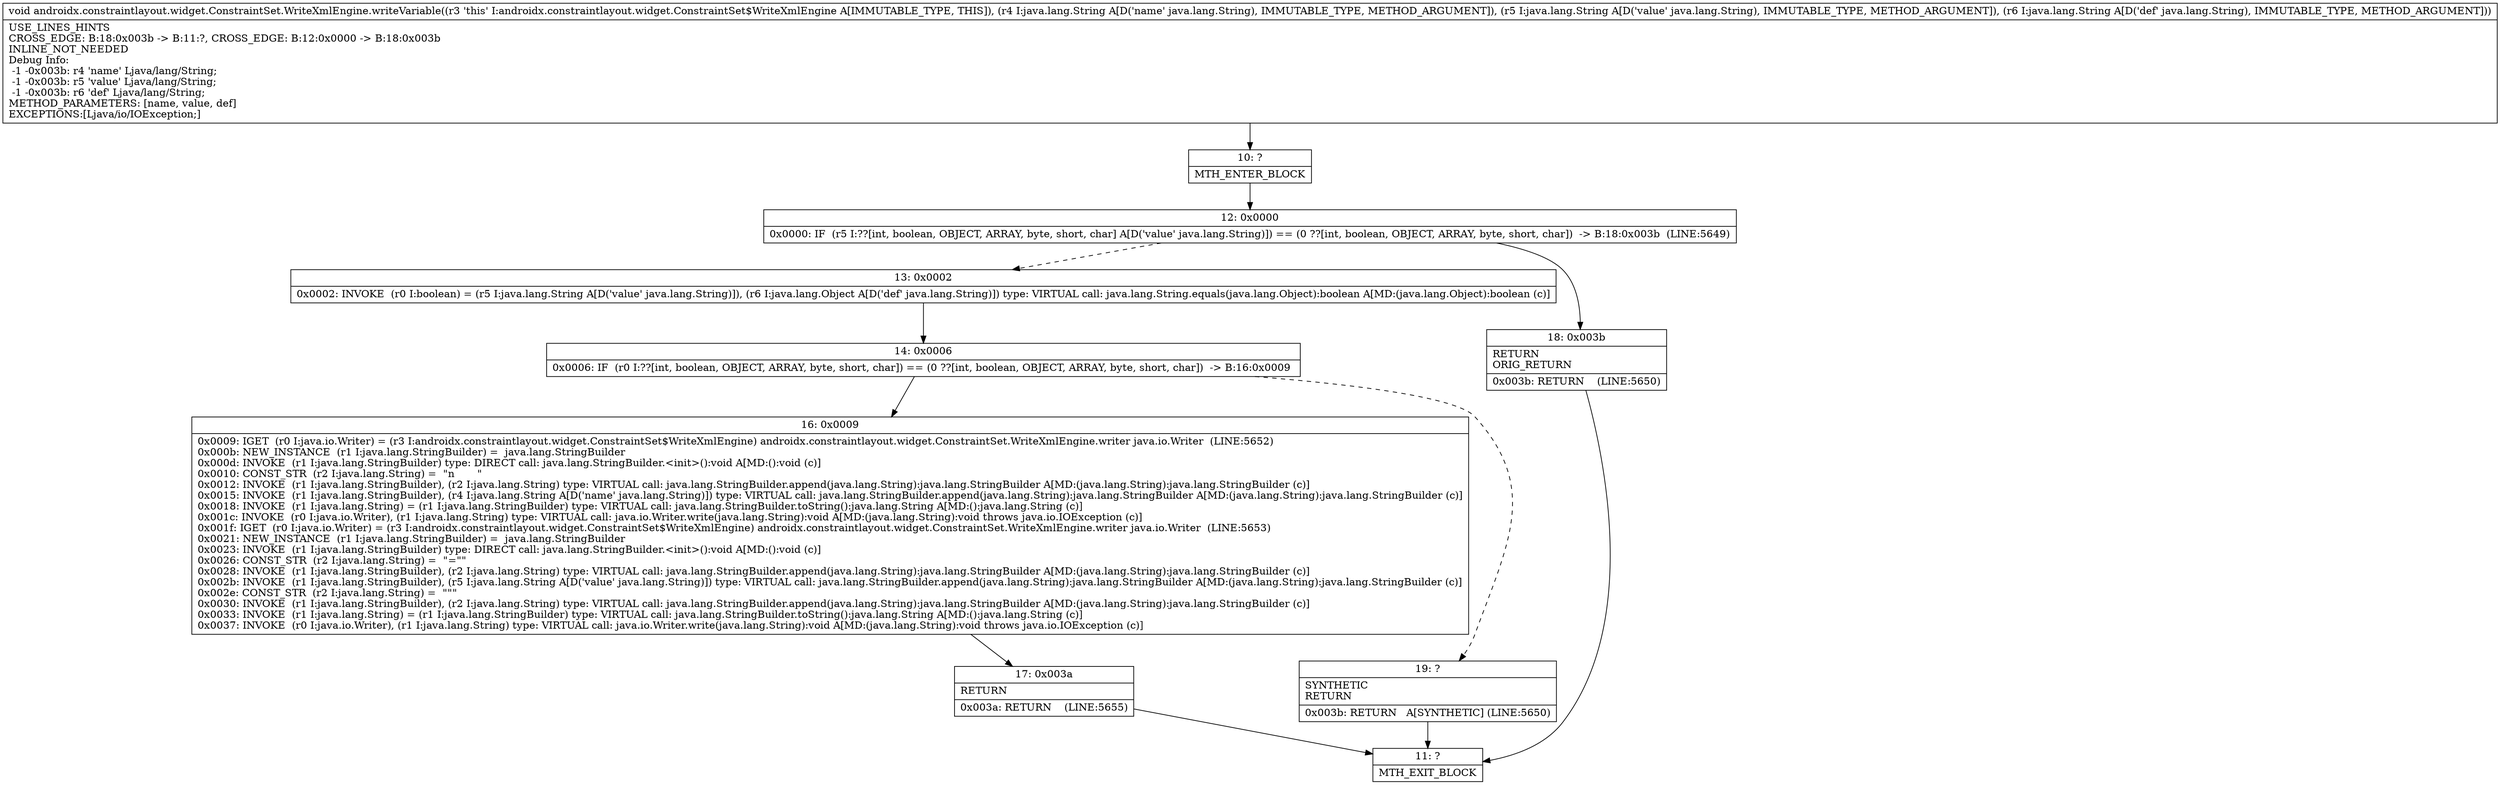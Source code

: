 digraph "CFG forandroidx.constraintlayout.widget.ConstraintSet.WriteXmlEngine.writeVariable(Ljava\/lang\/String;Ljava\/lang\/String;Ljava\/lang\/String;)V" {
Node_10 [shape=record,label="{10\:\ ?|MTH_ENTER_BLOCK\l}"];
Node_12 [shape=record,label="{12\:\ 0x0000|0x0000: IF  (r5 I:??[int, boolean, OBJECT, ARRAY, byte, short, char] A[D('value' java.lang.String)]) == (0 ??[int, boolean, OBJECT, ARRAY, byte, short, char])  \-\> B:18:0x003b  (LINE:5649)\l}"];
Node_13 [shape=record,label="{13\:\ 0x0002|0x0002: INVOKE  (r0 I:boolean) = (r5 I:java.lang.String A[D('value' java.lang.String)]), (r6 I:java.lang.Object A[D('def' java.lang.String)]) type: VIRTUAL call: java.lang.String.equals(java.lang.Object):boolean A[MD:(java.lang.Object):boolean (c)]\l}"];
Node_14 [shape=record,label="{14\:\ 0x0006|0x0006: IF  (r0 I:??[int, boolean, OBJECT, ARRAY, byte, short, char]) == (0 ??[int, boolean, OBJECT, ARRAY, byte, short, char])  \-\> B:16:0x0009 \l}"];
Node_16 [shape=record,label="{16\:\ 0x0009|0x0009: IGET  (r0 I:java.io.Writer) = (r3 I:androidx.constraintlayout.widget.ConstraintSet$WriteXmlEngine) androidx.constraintlayout.widget.ConstraintSet.WriteXmlEngine.writer java.io.Writer  (LINE:5652)\l0x000b: NEW_INSTANCE  (r1 I:java.lang.StringBuilder) =  java.lang.StringBuilder \l0x000d: INVOKE  (r1 I:java.lang.StringBuilder) type: DIRECT call: java.lang.StringBuilder.\<init\>():void A[MD:():void (c)]\l0x0010: CONST_STR  (r2 I:java.lang.String) =  \"n       \" \l0x0012: INVOKE  (r1 I:java.lang.StringBuilder), (r2 I:java.lang.String) type: VIRTUAL call: java.lang.StringBuilder.append(java.lang.String):java.lang.StringBuilder A[MD:(java.lang.String):java.lang.StringBuilder (c)]\l0x0015: INVOKE  (r1 I:java.lang.StringBuilder), (r4 I:java.lang.String A[D('name' java.lang.String)]) type: VIRTUAL call: java.lang.StringBuilder.append(java.lang.String):java.lang.StringBuilder A[MD:(java.lang.String):java.lang.StringBuilder (c)]\l0x0018: INVOKE  (r1 I:java.lang.String) = (r1 I:java.lang.StringBuilder) type: VIRTUAL call: java.lang.StringBuilder.toString():java.lang.String A[MD:():java.lang.String (c)]\l0x001c: INVOKE  (r0 I:java.io.Writer), (r1 I:java.lang.String) type: VIRTUAL call: java.io.Writer.write(java.lang.String):void A[MD:(java.lang.String):void throws java.io.IOException (c)]\l0x001f: IGET  (r0 I:java.io.Writer) = (r3 I:androidx.constraintlayout.widget.ConstraintSet$WriteXmlEngine) androidx.constraintlayout.widget.ConstraintSet.WriteXmlEngine.writer java.io.Writer  (LINE:5653)\l0x0021: NEW_INSTANCE  (r1 I:java.lang.StringBuilder) =  java.lang.StringBuilder \l0x0023: INVOKE  (r1 I:java.lang.StringBuilder) type: DIRECT call: java.lang.StringBuilder.\<init\>():void A[MD:():void (c)]\l0x0026: CONST_STR  (r2 I:java.lang.String) =  \"=\"\" \l0x0028: INVOKE  (r1 I:java.lang.StringBuilder), (r2 I:java.lang.String) type: VIRTUAL call: java.lang.StringBuilder.append(java.lang.String):java.lang.StringBuilder A[MD:(java.lang.String):java.lang.StringBuilder (c)]\l0x002b: INVOKE  (r1 I:java.lang.StringBuilder), (r5 I:java.lang.String A[D('value' java.lang.String)]) type: VIRTUAL call: java.lang.StringBuilder.append(java.lang.String):java.lang.StringBuilder A[MD:(java.lang.String):java.lang.StringBuilder (c)]\l0x002e: CONST_STR  (r2 I:java.lang.String) =  \"\"\" \l0x0030: INVOKE  (r1 I:java.lang.StringBuilder), (r2 I:java.lang.String) type: VIRTUAL call: java.lang.StringBuilder.append(java.lang.String):java.lang.StringBuilder A[MD:(java.lang.String):java.lang.StringBuilder (c)]\l0x0033: INVOKE  (r1 I:java.lang.String) = (r1 I:java.lang.StringBuilder) type: VIRTUAL call: java.lang.StringBuilder.toString():java.lang.String A[MD:():java.lang.String (c)]\l0x0037: INVOKE  (r0 I:java.io.Writer), (r1 I:java.lang.String) type: VIRTUAL call: java.io.Writer.write(java.lang.String):void A[MD:(java.lang.String):void throws java.io.IOException (c)]\l}"];
Node_17 [shape=record,label="{17\:\ 0x003a|RETURN\l|0x003a: RETURN    (LINE:5655)\l}"];
Node_11 [shape=record,label="{11\:\ ?|MTH_EXIT_BLOCK\l}"];
Node_19 [shape=record,label="{19\:\ ?|SYNTHETIC\lRETURN\l|0x003b: RETURN   A[SYNTHETIC] (LINE:5650)\l}"];
Node_18 [shape=record,label="{18\:\ 0x003b|RETURN\lORIG_RETURN\l|0x003b: RETURN    (LINE:5650)\l}"];
MethodNode[shape=record,label="{void androidx.constraintlayout.widget.ConstraintSet.WriteXmlEngine.writeVariable((r3 'this' I:androidx.constraintlayout.widget.ConstraintSet$WriteXmlEngine A[IMMUTABLE_TYPE, THIS]), (r4 I:java.lang.String A[D('name' java.lang.String), IMMUTABLE_TYPE, METHOD_ARGUMENT]), (r5 I:java.lang.String A[D('value' java.lang.String), IMMUTABLE_TYPE, METHOD_ARGUMENT]), (r6 I:java.lang.String A[D('def' java.lang.String), IMMUTABLE_TYPE, METHOD_ARGUMENT]))  | USE_LINES_HINTS\lCROSS_EDGE: B:18:0x003b \-\> B:11:?, CROSS_EDGE: B:12:0x0000 \-\> B:18:0x003b\lINLINE_NOT_NEEDED\lDebug Info:\l  \-1 \-0x003b: r4 'name' Ljava\/lang\/String;\l  \-1 \-0x003b: r5 'value' Ljava\/lang\/String;\l  \-1 \-0x003b: r6 'def' Ljava\/lang\/String;\lMETHOD_PARAMETERS: [name, value, def]\lEXCEPTIONS:[Ljava\/io\/IOException;]\l}"];
MethodNode -> Node_10;Node_10 -> Node_12;
Node_12 -> Node_13[style=dashed];
Node_12 -> Node_18;
Node_13 -> Node_14;
Node_14 -> Node_16;
Node_14 -> Node_19[style=dashed];
Node_16 -> Node_17;
Node_17 -> Node_11;
Node_19 -> Node_11;
Node_18 -> Node_11;
}

